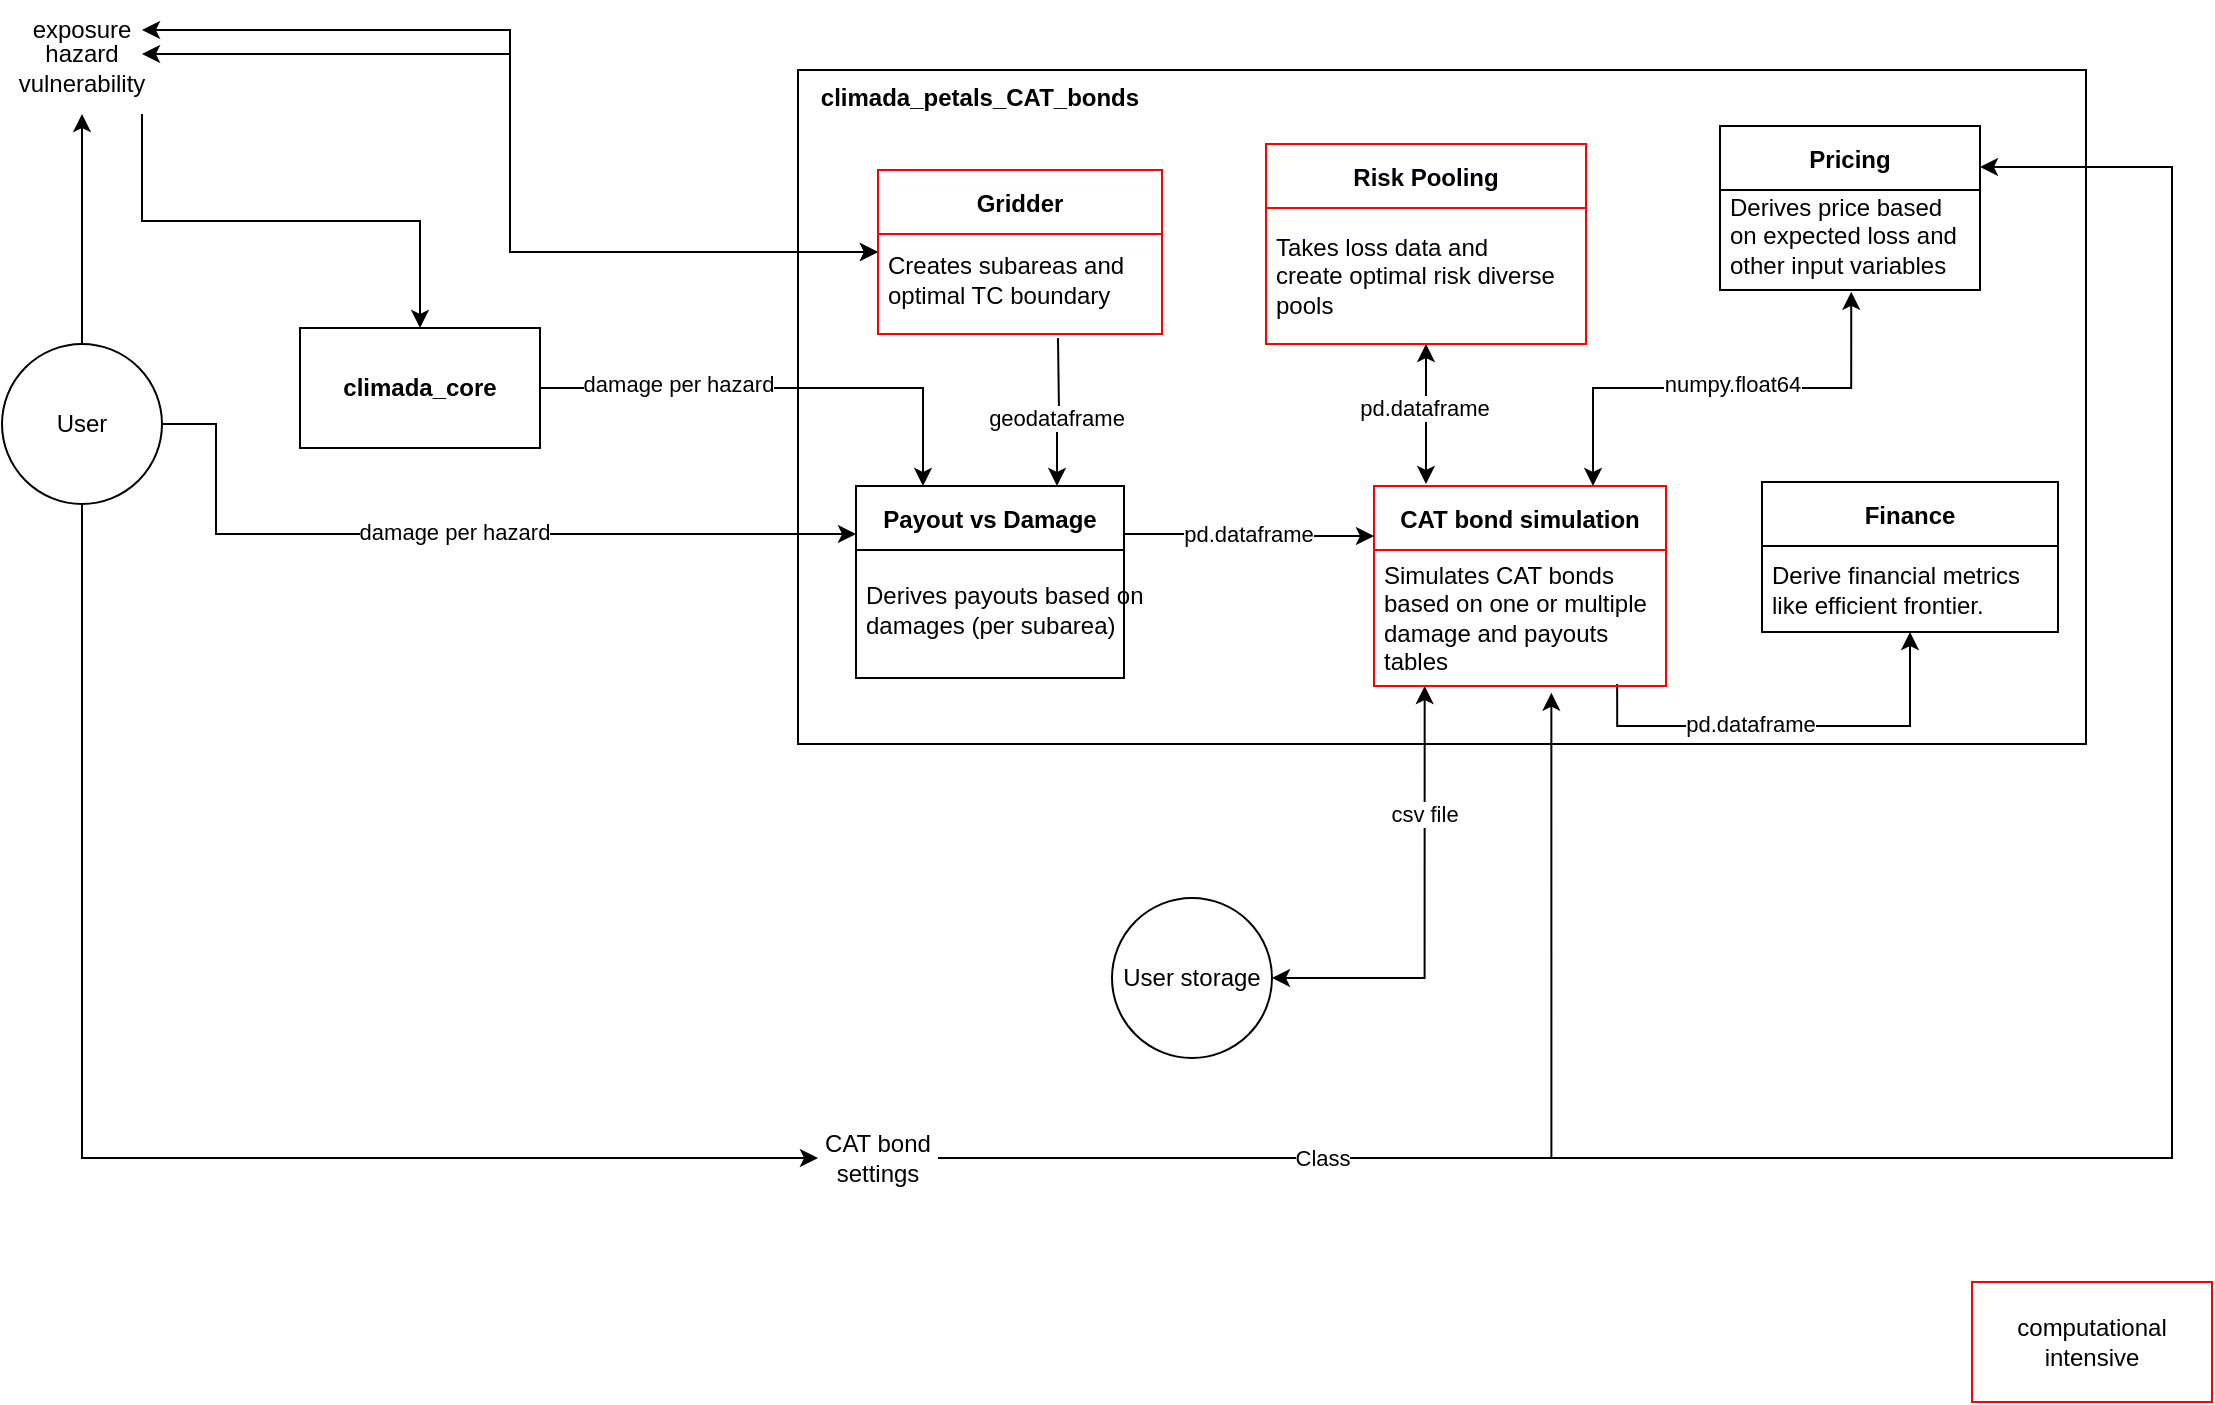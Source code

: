 <mxfile version="28.0.7">
  <diagram name="Page-1" id="bdA8GqdW05c_GUF5dtp6">
    <mxGraphModel dx="757" dy="431" grid="0" gridSize="10" guides="1" tooltips="1" connect="1" arrows="1" fold="1" page="1" pageScale="1" pageWidth="1169" pageHeight="827" math="0" shadow="0">
      <root>
        <mxCell id="0" />
        <mxCell id="1" parent="0" />
        <mxCell id="eNb5HaGTE31p3M35cZ-F-33" value="" style="rounded=0;whiteSpace=wrap;html=1;fillColor=none;align=center;labelPosition=center;verticalLabelPosition=top;verticalAlign=middle;" parent="1" vertex="1">
          <mxGeometry x="428" y="119" width="644" height="337" as="geometry" />
        </mxCell>
        <mxCell id="eNb5HaGTE31p3M35cZ-F-45" style="edgeStyle=orthogonalEdgeStyle;rounded=0;orthogonalLoop=1;jettySize=auto;html=1;exitX=0.5;exitY=0;exitDx=0;exitDy=0;entryX=0.5;entryY=1;entryDx=0;entryDy=0;" parent="1" source="eNb5HaGTE31p3M35cZ-F-1" target="eNb5HaGTE31p3M35cZ-F-4" edge="1">
          <mxGeometry relative="1" as="geometry" />
        </mxCell>
        <mxCell id="eNb5HaGTE31p3M35cZ-F-49" style="edgeStyle=orthogonalEdgeStyle;rounded=0;orthogonalLoop=1;jettySize=auto;html=1;exitX=0.5;exitY=1;exitDx=0;exitDy=0;entryX=0;entryY=0.5;entryDx=0;entryDy=0;" parent="1" source="eNb5HaGTE31p3M35cZ-F-1" target="eNb5HaGTE31p3M35cZ-F-48" edge="1">
          <mxGeometry relative="1" as="geometry" />
        </mxCell>
        <mxCell id="IWyzGzTmUGrgQouWK2GI-14" style="edgeStyle=orthogonalEdgeStyle;rounded=0;orthogonalLoop=1;jettySize=auto;html=1;exitX=1;exitY=0.5;exitDx=0;exitDy=0;entryX=0;entryY=0.25;entryDx=0;entryDy=0;" edge="1" parent="1" source="eNb5HaGTE31p3M35cZ-F-1" target="eNb5HaGTE31p3M35cZ-F-12">
          <mxGeometry relative="1" as="geometry">
            <Array as="points">
              <mxPoint x="137" y="296" />
              <mxPoint x="137" y="351" />
            </Array>
          </mxGeometry>
        </mxCell>
        <mxCell id="IWyzGzTmUGrgQouWK2GI-16" value="damage per hazard" style="edgeLabel;html=1;align=center;verticalAlign=middle;resizable=0;points=[];" vertex="1" connectable="0" parent="IWyzGzTmUGrgQouWK2GI-14">
          <mxGeometry x="-0.005" y="-1" relative="1" as="geometry">
            <mxPoint x="1" y="-2" as="offset" />
          </mxGeometry>
        </mxCell>
        <mxCell id="eNb5HaGTE31p3M35cZ-F-1" value="User" style="ellipse;whiteSpace=wrap;html=1;aspect=fixed;" parent="1" vertex="1">
          <mxGeometry x="30" y="256" width="80" height="80" as="geometry" />
        </mxCell>
        <mxCell id="eNb5HaGTE31p3M35cZ-F-2" value="hazard" style="text;html=1;align=center;verticalAlign=middle;whiteSpace=wrap;rounded=0;" parent="1" vertex="1">
          <mxGeometry x="40" y="96" width="60" height="30" as="geometry" />
        </mxCell>
        <mxCell id="eNb5HaGTE31p3M35cZ-F-18" style="edgeStyle=orthogonalEdgeStyle;rounded=0;orthogonalLoop=1;jettySize=auto;html=1;entryX=0;entryY=0.5;entryDx=0;entryDy=0;startArrow=classic;startFill=1;" parent="1" source="eNb5HaGTE31p3M35cZ-F-2" target="eNb5HaGTE31p3M35cZ-F-16" edge="1">
          <mxGeometry relative="1" as="geometry" />
        </mxCell>
        <mxCell id="eNb5HaGTE31p3M35cZ-F-20" style="edgeStyle=orthogonalEdgeStyle;rounded=0;orthogonalLoop=1;jettySize=auto;html=1;exitX=1;exitY=0.5;exitDx=0;exitDy=0;entryX=0;entryY=0.5;entryDx=0;entryDy=0;startArrow=classic;startFill=1;" parent="1" source="eNb5HaGTE31p3M35cZ-F-3" target="eNb5HaGTE31p3M35cZ-F-16" edge="1">
          <mxGeometry relative="1" as="geometry" />
        </mxCell>
        <mxCell id="eNb5HaGTE31p3M35cZ-F-3" value="exposure" style="text;html=1;align=center;verticalAlign=middle;whiteSpace=wrap;rounded=0;" parent="1" vertex="1">
          <mxGeometry x="40" y="84" width="60" height="30" as="geometry" />
        </mxCell>
        <mxCell id="eNb5HaGTE31p3M35cZ-F-47" style="edgeStyle=orthogonalEdgeStyle;rounded=0;orthogonalLoop=1;jettySize=auto;html=1;exitX=1;exitY=1;exitDx=0;exitDy=0;" parent="1" source="eNb5HaGTE31p3M35cZ-F-4" target="eNb5HaGTE31p3M35cZ-F-5" edge="1">
          <mxGeometry relative="1" as="geometry" />
        </mxCell>
        <mxCell id="eNb5HaGTE31p3M35cZ-F-4" value="vulnerability" style="text;html=1;align=center;verticalAlign=middle;whiteSpace=wrap;rounded=0;" parent="1" vertex="1">
          <mxGeometry x="40" y="111" width="60" height="30" as="geometry" />
        </mxCell>
        <mxCell id="eNb5HaGTE31p3M35cZ-F-37" style="edgeStyle=orthogonalEdgeStyle;rounded=0;orthogonalLoop=1;jettySize=auto;html=1;exitX=0.178;exitY=-0.01;exitDx=0;exitDy=0;entryX=0.5;entryY=1;entryDx=0;entryDy=0;startArrow=classic;startFill=1;exitPerimeter=0;" parent="1" source="eNb5HaGTE31p3M35cZ-F-6" target="eNb5HaGTE31p3M35cZ-F-35" edge="1">
          <mxGeometry relative="1" as="geometry">
            <Array as="points" />
          </mxGeometry>
        </mxCell>
        <mxCell id="IWyzGzTmUGrgQouWK2GI-6" value="pd.dataframe" style="edgeLabel;html=1;align=center;verticalAlign=middle;resizable=0;points=[];" vertex="1" connectable="0" parent="eNb5HaGTE31p3M35cZ-F-37">
          <mxGeometry x="0.093" y="1" relative="1" as="geometry">
            <mxPoint as="offset" />
          </mxGeometry>
        </mxCell>
        <mxCell id="eNb5HaGTE31p3M35cZ-F-54" style="edgeStyle=orthogonalEdgeStyle;rounded=0;orthogonalLoop=1;jettySize=auto;html=1;exitX=0.775;exitY=0.985;exitDx=0;exitDy=0;entryX=0.5;entryY=1;entryDx=0;entryDy=0;exitPerimeter=0;" parent="1" source="eNb5HaGTE31p3M35cZ-F-8" target="eNb5HaGTE31p3M35cZ-F-52" edge="1">
          <mxGeometry relative="1" as="geometry" />
        </mxCell>
        <mxCell id="IWyzGzTmUGrgQouWK2GI-5" value="pd.dataframe" style="edgeLabel;html=1;align=center;verticalAlign=middle;resizable=0;points=[];" vertex="1" connectable="0" parent="eNb5HaGTE31p3M35cZ-F-54">
          <mxGeometry x="-0.185" y="1" relative="1" as="geometry">
            <mxPoint as="offset" />
          </mxGeometry>
        </mxCell>
        <mxCell id="IWyzGzTmUGrgQouWK2GI-9" style="edgeStyle=orthogonalEdgeStyle;rounded=0;orthogonalLoop=1;jettySize=auto;html=1;exitX=0.146;exitY=1;exitDx=0;exitDy=0;entryX=1;entryY=0.5;entryDx=0;entryDy=0;exitPerimeter=0;startArrow=classic;startFill=1;" edge="1" parent="1" source="eNb5HaGTE31p3M35cZ-F-8" target="eNb5HaGTE31p3M35cZ-F-9">
          <mxGeometry relative="1" as="geometry" />
        </mxCell>
        <mxCell id="IWyzGzTmUGrgQouWK2GI-10" value="csv file" style="edgeLabel;html=1;align=center;verticalAlign=middle;resizable=0;points=[];" vertex="1" connectable="0" parent="IWyzGzTmUGrgQouWK2GI-9">
          <mxGeometry x="-0.429" y="-1" relative="1" as="geometry">
            <mxPoint as="offset" />
          </mxGeometry>
        </mxCell>
        <mxCell id="eNb5HaGTE31p3M35cZ-F-6" value="CAT bond simulation" style="swimlane;startSize=32;align=center;strokeColor=#FF0000;" parent="1" vertex="1">
          <mxGeometry x="716" y="327" width="146" height="100" as="geometry">
            <mxRectangle x="382" y="140" width="145" height="26" as="alternateBounds" />
          </mxGeometry>
        </mxCell>
        <mxCell id="eNb5HaGTE31p3M35cZ-F-8" value="Simulates CAT bonds&amp;nbsp;&lt;div&gt;based on one or multiple&amp;nbsp;&lt;/div&gt;&lt;div&gt;damage and payouts&amp;nbsp;&lt;/div&gt;&lt;div&gt;tables&lt;/div&gt;" style="text;html=1;align=left;verticalAlign=middle;resizable=0;points=[];autosize=1;strokeColor=none;fillColor=none;" parent="eNb5HaGTE31p3M35cZ-F-6" vertex="1">
          <mxGeometry x="3" y="32" width="153" height="68" as="geometry" />
        </mxCell>
        <mxCell id="eNb5HaGTE31p3M35cZ-F-31" style="edgeStyle=orthogonalEdgeStyle;rounded=0;orthogonalLoop=1;jettySize=auto;html=1;exitX=1;exitY=0.5;exitDx=0;exitDy=0;entryX=0.25;entryY=0;entryDx=0;entryDy=0;" parent="1" source="eNb5HaGTE31p3M35cZ-F-5" target="eNb5HaGTE31p3M35cZ-F-12" edge="1">
          <mxGeometry relative="1" as="geometry">
            <mxPoint x="338" y="278" as="targetPoint" />
          </mxGeometry>
        </mxCell>
        <mxCell id="IWyzGzTmUGrgQouWK2GI-17" value="damage per hazard" style="edgeLabel;html=1;align=center;verticalAlign=middle;resizable=0;points=[];" vertex="1" connectable="0" parent="eNb5HaGTE31p3M35cZ-F-31">
          <mxGeometry x="-0.368" y="-1" relative="1" as="geometry">
            <mxPoint x="-7" y="-3" as="offset" />
          </mxGeometry>
        </mxCell>
        <mxCell id="eNb5HaGTE31p3M35cZ-F-5" value="&lt;b&gt;climada_core&lt;/b&gt;" style="rounded=0;whiteSpace=wrap;html=1;" parent="1" vertex="1">
          <mxGeometry x="179" y="248" width="120" height="60" as="geometry" />
        </mxCell>
        <mxCell id="eNb5HaGTE31p3M35cZ-F-9" value="User storage" style="ellipse;whiteSpace=wrap;html=1;aspect=fixed;" parent="1" vertex="1">
          <mxGeometry x="585" y="533" width="80" height="80" as="geometry" />
        </mxCell>
        <mxCell id="eNb5HaGTE31p3M35cZ-F-32" style="edgeStyle=orthogonalEdgeStyle;rounded=0;orthogonalLoop=1;jettySize=auto;html=1;exitX=0.478;exitY=1.017;exitDx=0;exitDy=0;entryX=0.75;entryY=0;entryDx=0;entryDy=0;startArrow=classic;startFill=1;exitPerimeter=0;" parent="1" source="eNb5HaGTE31p3M35cZ-F-11" target="eNb5HaGTE31p3M35cZ-F-6" edge="1">
          <mxGeometry relative="1" as="geometry" />
        </mxCell>
        <mxCell id="eNb5HaGTE31p3M35cZ-F-10" value="Pricing" style="swimlane;startSize=32;align=center;" parent="1" vertex="1">
          <mxGeometry x="889" y="147" width="130" height="82" as="geometry">
            <mxRectangle x="382" y="140" width="145" height="26" as="alternateBounds" />
          </mxGeometry>
        </mxCell>
        <mxCell id="eNb5HaGTE31p3M35cZ-F-11" value="Derives price based&amp;nbsp;&lt;div&gt;on expected loss and&lt;div&gt;other input variables&lt;/div&gt;&lt;/div&gt;" style="text;html=1;align=left;verticalAlign=middle;resizable=0;points=[];autosize=1;strokeColor=none;fillColor=none;" parent="eNb5HaGTE31p3M35cZ-F-10" vertex="1">
          <mxGeometry x="3" y="28" width="131" height="54" as="geometry" />
        </mxCell>
        <mxCell id="eNb5HaGTE31p3M35cZ-F-30" style="edgeStyle=orthogonalEdgeStyle;rounded=0;orthogonalLoop=1;jettySize=auto;html=1;exitX=1;exitY=0.25;exitDx=0;exitDy=0;entryX=0;entryY=0.25;entryDx=0;entryDy=0;" parent="1" source="eNb5HaGTE31p3M35cZ-F-12" target="eNb5HaGTE31p3M35cZ-F-6" edge="1">
          <mxGeometry relative="1" as="geometry" />
        </mxCell>
        <mxCell id="IWyzGzTmUGrgQouWK2GI-1" value="pd.dataframe" style="edgeLabel;html=1;align=center;verticalAlign=middle;resizable=0;points=[];rotation=0;" vertex="1" connectable="0" parent="eNb5HaGTE31p3M35cZ-F-30">
          <mxGeometry x="0.079" y="-1" relative="1" as="geometry">
            <mxPoint x="-5" y="-2" as="offset" />
          </mxGeometry>
        </mxCell>
        <mxCell id="eNb5HaGTE31p3M35cZ-F-12" value="Payout vs Damage" style="swimlane;startSize=32;align=center;" parent="1" vertex="1">
          <mxGeometry x="457" y="327" width="134" height="96" as="geometry">
            <mxRectangle x="382" y="140" width="145" height="26" as="alternateBounds" />
          </mxGeometry>
        </mxCell>
        <mxCell id="eNb5HaGTE31p3M35cZ-F-13" value="Derives payouts based on&amp;nbsp;&lt;div&gt;damages (per subarea)&lt;/div&gt;" style="text;html=1;align=left;verticalAlign=middle;resizable=0;points=[];autosize=1;strokeColor=none;fillColor=none;" parent="eNb5HaGTE31p3M35cZ-F-12" vertex="1">
          <mxGeometry x="3" y="42" width="160" height="40" as="geometry" />
        </mxCell>
        <mxCell id="eNb5HaGTE31p3M35cZ-F-16" value="Gridder" style="swimlane;startSize=32;align=center;strokeColor=#FF0000;" parent="1" vertex="1">
          <mxGeometry x="468" y="169" width="142" height="82" as="geometry">
            <mxRectangle x="382" y="140" width="145" height="26" as="alternateBounds" />
          </mxGeometry>
        </mxCell>
        <mxCell id="eNb5HaGTE31p3M35cZ-F-17" value="Creates subareas and&amp;nbsp;&lt;div&gt;optimal TC boundary&lt;/div&gt;" style="text;html=1;align=left;verticalAlign=middle;resizable=0;points=[];autosize=1;strokeColor=none;fillColor=none;" parent="eNb5HaGTE31p3M35cZ-F-16" vertex="1">
          <mxGeometry x="3" y="35" width="139" height="40" as="geometry" />
        </mxCell>
        <mxCell id="eNb5HaGTE31p3M35cZ-F-34" value="&lt;b&gt;climada_petals_CAT_bonds&lt;/b&gt;" style="text;html=1;align=center;verticalAlign=middle;whiteSpace=wrap;rounded=0;" parent="1" vertex="1">
          <mxGeometry x="428" y="119" width="182" height="28" as="geometry" />
        </mxCell>
        <mxCell id="eNb5HaGTE31p3M35cZ-F-35" value="Risk Pooling" style="swimlane;startSize=32;align=center;strokeColor=#FF0000;" parent="1" vertex="1">
          <mxGeometry x="662" y="156" width="160" height="100" as="geometry">
            <mxRectangle x="382" y="140" width="145" height="26" as="alternateBounds" />
          </mxGeometry>
        </mxCell>
        <mxCell id="eNb5HaGTE31p3M35cZ-F-36" value="Takes loss data and&amp;nbsp;&lt;div&gt;create optimal risk diverse&lt;/div&gt;&lt;div&gt;pools&lt;/div&gt;" style="text;html=1;align=left;verticalAlign=middle;resizable=0;points=[];autosize=1;strokeColor=none;fillColor=none;" parent="eNb5HaGTE31p3M35cZ-F-35" vertex="1">
          <mxGeometry x="3" y="39" width="157" height="54" as="geometry" />
        </mxCell>
        <mxCell id="eNb5HaGTE31p3M35cZ-F-46" value="" style="edgeStyle=orthogonalEdgeStyle;rounded=0;orthogonalLoop=1;jettySize=auto;html=1;exitX=0.5;exitY=1;exitDx=0;exitDy=0;entryX=1;entryY=0.5;entryDx=0;entryDy=0;strokeColor=none;" parent="1" source="eNb5HaGTE31p3M35cZ-F-16" edge="1">
          <mxGeometry relative="1" as="geometry">
            <mxPoint x="514" y="251" as="sourcePoint" />
            <mxPoint x="398" y="278" as="targetPoint" />
          </mxGeometry>
        </mxCell>
        <mxCell id="IWyzGzTmUGrgQouWK2GI-18" style="edgeStyle=orthogonalEdgeStyle;rounded=0;orthogonalLoop=1;jettySize=auto;html=1;exitX=1;exitY=0.5;exitDx=0;exitDy=0;entryX=1;entryY=0.25;entryDx=0;entryDy=0;" edge="1" parent="1" source="eNb5HaGTE31p3M35cZ-F-48" target="eNb5HaGTE31p3M35cZ-F-10">
          <mxGeometry relative="1" as="geometry">
            <Array as="points">
              <mxPoint x="1115" y="663" />
              <mxPoint x="1115" y="168" />
            </Array>
          </mxGeometry>
        </mxCell>
        <mxCell id="eNb5HaGTE31p3M35cZ-F-48" value="CAT bond settings" style="text;html=1;align=center;verticalAlign=middle;whiteSpace=wrap;rounded=0;" parent="1" vertex="1">
          <mxGeometry x="438" y="648" width="60" height="30" as="geometry" />
        </mxCell>
        <mxCell id="eNb5HaGTE31p3M35cZ-F-50" style="edgeStyle=orthogonalEdgeStyle;rounded=0;orthogonalLoop=1;jettySize=auto;html=1;exitX=1;exitY=0.5;exitDx=0;exitDy=0;entryX=0.56;entryY=1.049;entryDx=0;entryDy=0;entryPerimeter=0;" parent="1" source="eNb5HaGTE31p3M35cZ-F-48" target="eNb5HaGTE31p3M35cZ-F-8" edge="1">
          <mxGeometry relative="1" as="geometry" />
        </mxCell>
        <mxCell id="IWyzGzTmUGrgQouWK2GI-7" value="Class" style="edgeLabel;html=1;align=center;verticalAlign=middle;resizable=0;points=[];" vertex="1" connectable="0" parent="eNb5HaGTE31p3M35cZ-F-50">
          <mxGeometry x="-0.29" y="-1" relative="1" as="geometry">
            <mxPoint y="-1" as="offset" />
          </mxGeometry>
        </mxCell>
        <mxCell id="eNb5HaGTE31p3M35cZ-F-52" value="Finance" style="swimlane;startSize=32;align=center;" parent="1" vertex="1">
          <mxGeometry x="910" y="325" width="148" height="75" as="geometry">
            <mxRectangle x="382" y="140" width="145" height="26" as="alternateBounds" />
          </mxGeometry>
        </mxCell>
        <mxCell id="eNb5HaGTE31p3M35cZ-F-53" value="Derive financial metrics&amp;nbsp;&lt;div&gt;like efficient frontier.&lt;/div&gt;" style="text;html=1;align=left;verticalAlign=middle;resizable=0;points=[];autosize=1;strokeColor=none;fillColor=none;" parent="eNb5HaGTE31p3M35cZ-F-52" vertex="1">
          <mxGeometry x="3" y="34" width="145" height="40" as="geometry" />
        </mxCell>
        <mxCell id="IWyzGzTmUGrgQouWK2GI-2" value="numpy.float64" style="edgeLabel;html=1;align=center;verticalAlign=middle;resizable=0;points=[];rotation=0;" vertex="1" connectable="0" parent="1">
          <mxGeometry x="895" y="276" as="geometry" />
        </mxCell>
        <mxCell id="IWyzGzTmUGrgQouWK2GI-3" style="edgeStyle=orthogonalEdgeStyle;rounded=0;orthogonalLoop=1;jettySize=auto;html=1;entryX=0.75;entryY=0;entryDx=0;entryDy=0;" edge="1" parent="1" target="eNb5HaGTE31p3M35cZ-F-12">
          <mxGeometry relative="1" as="geometry">
            <mxPoint x="558" y="253" as="sourcePoint" />
            <mxPoint x="716" y="296.25" as="targetPoint" />
          </mxGeometry>
        </mxCell>
        <mxCell id="IWyzGzTmUGrgQouWK2GI-4" value="geodataframe" style="edgeLabel;html=1;align=center;verticalAlign=middle;resizable=0;points=[];rotation=0;" vertex="1" connectable="0" parent="IWyzGzTmUGrgQouWK2GI-3">
          <mxGeometry x="0.079" y="-1" relative="1" as="geometry">
            <mxPoint as="offset" />
          </mxGeometry>
        </mxCell>
        <mxCell id="IWyzGzTmUGrgQouWK2GI-11" value="computational intensive" style="rounded=0;whiteSpace=wrap;html=1;fillColor=none;strokeColor=#FF0000;" vertex="1" parent="1">
          <mxGeometry x="1015" y="725" width="120" height="60" as="geometry" />
        </mxCell>
      </root>
    </mxGraphModel>
  </diagram>
</mxfile>
